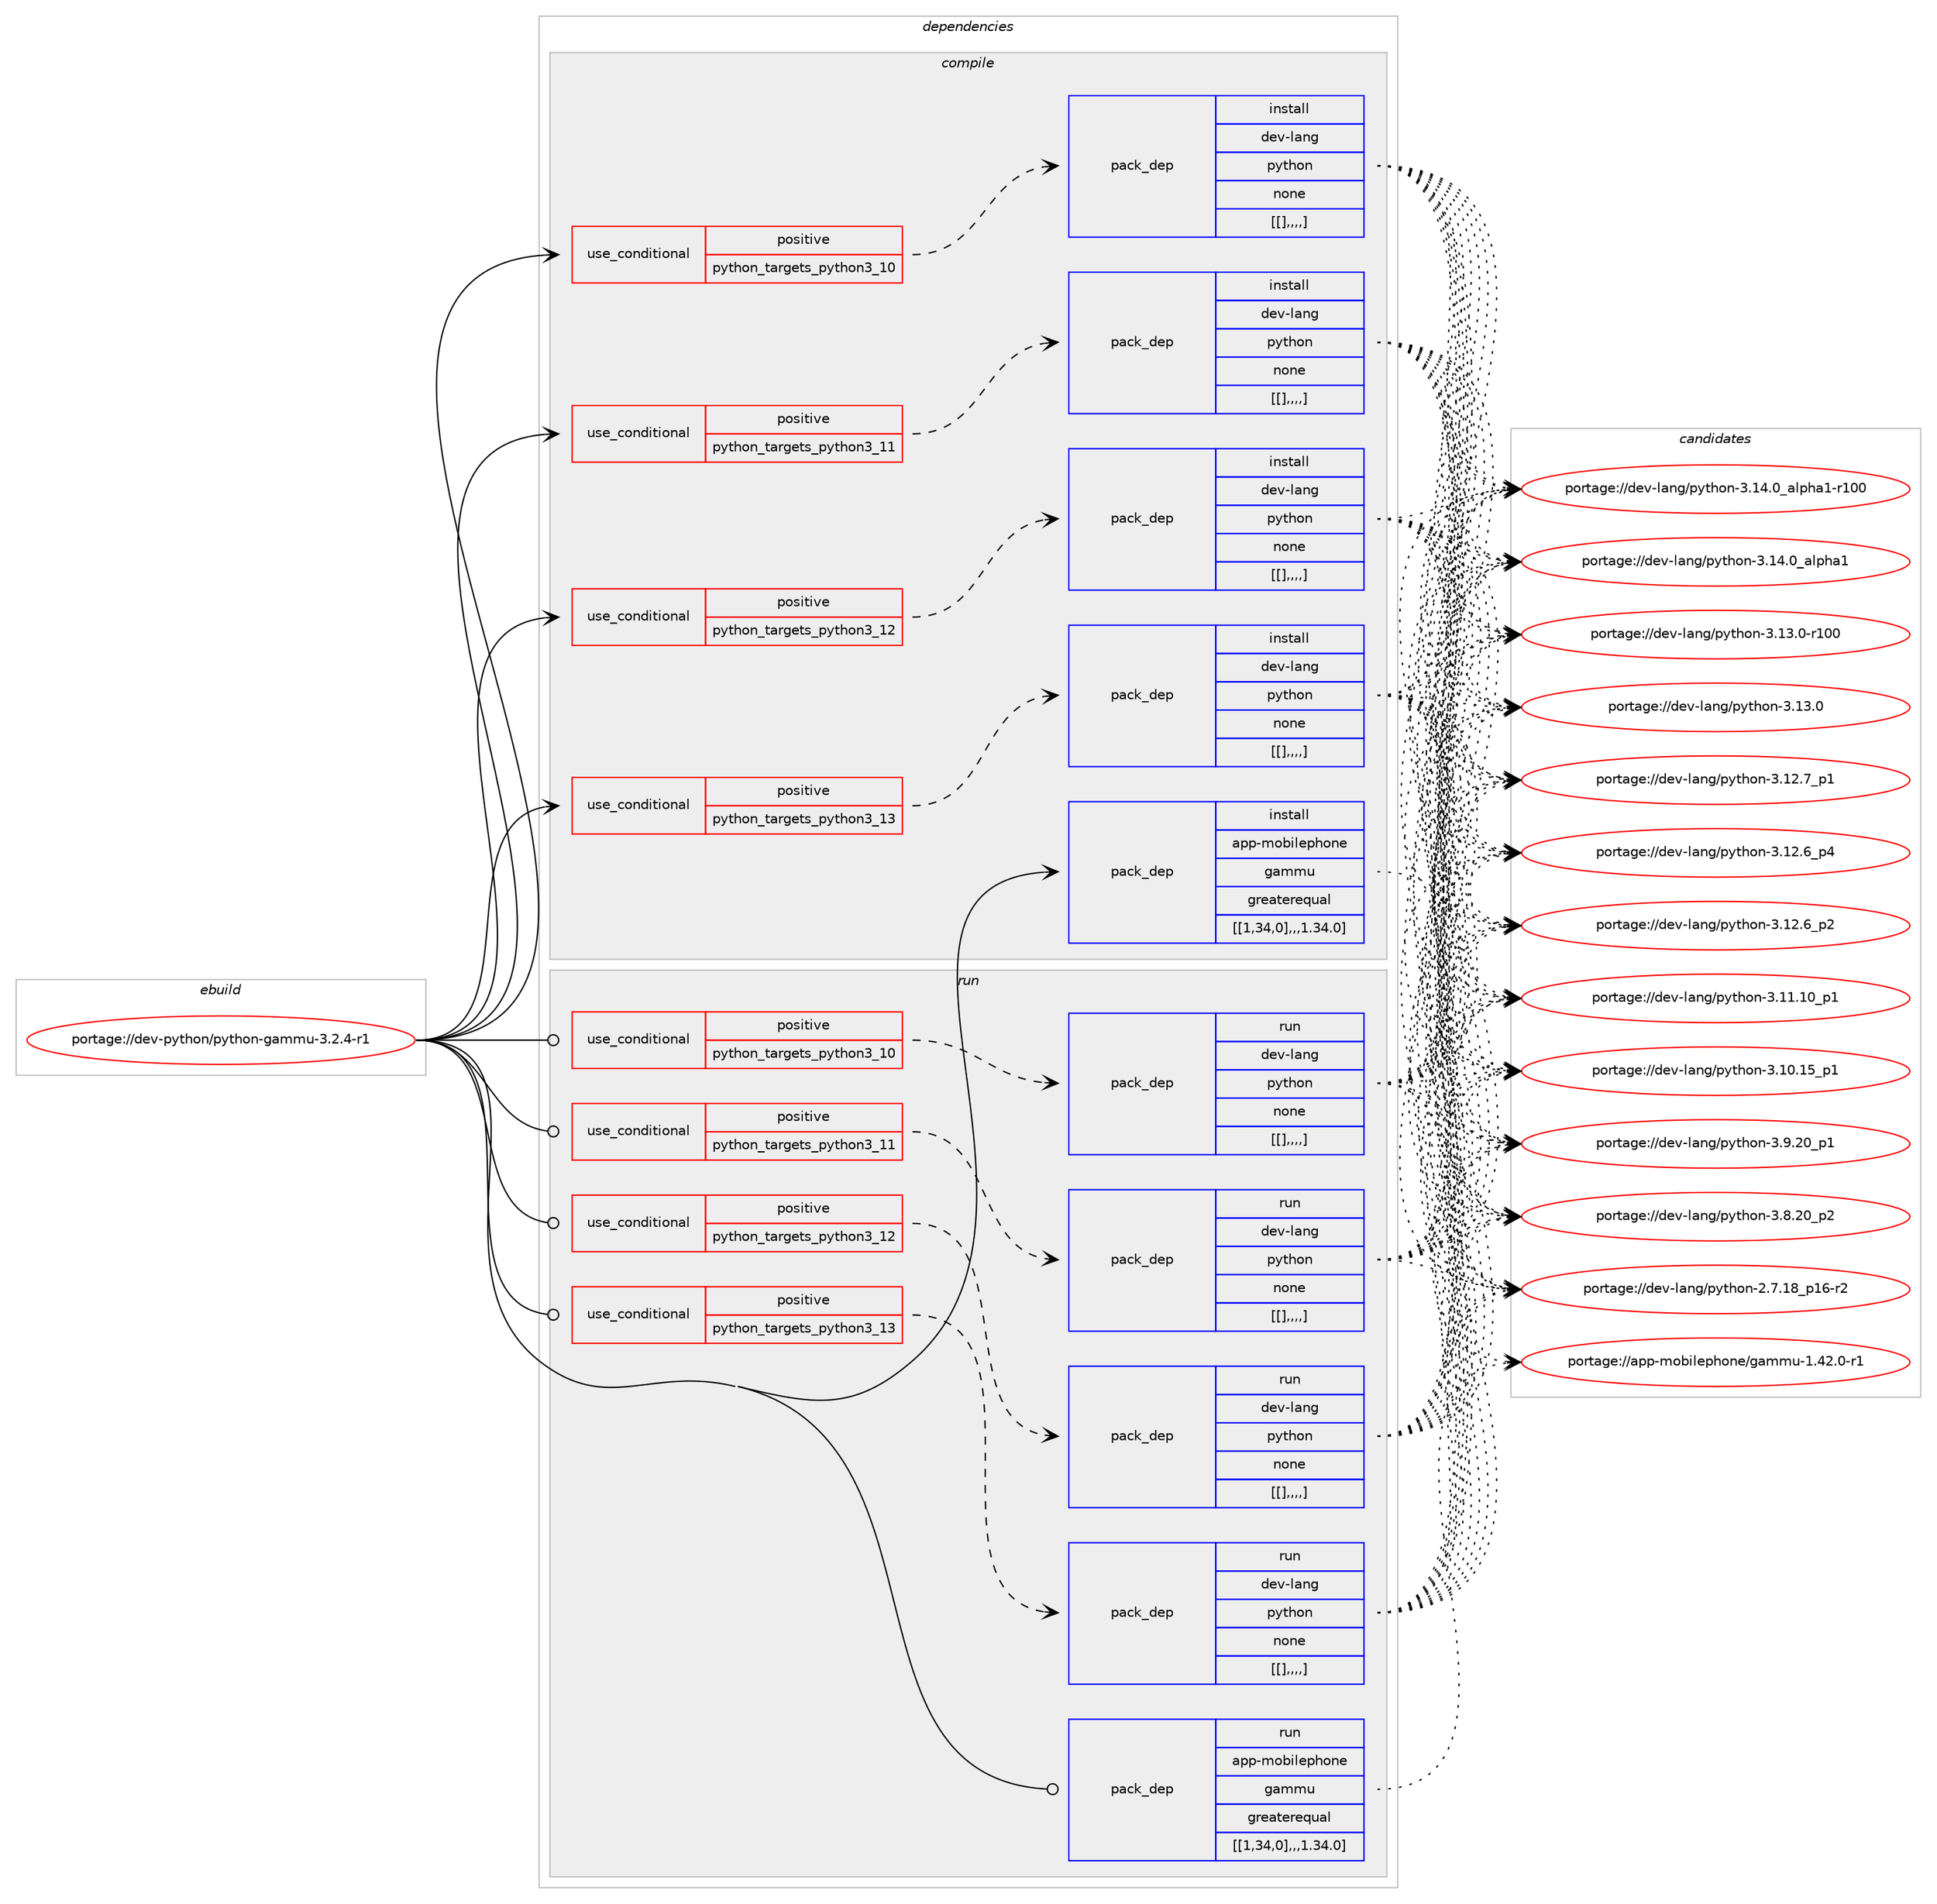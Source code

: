 digraph prolog {

# *************
# Graph options
# *************

newrank=true;
concentrate=true;
compound=true;
graph [rankdir=LR,fontname=Helvetica,fontsize=10,ranksep=1.5];#, ranksep=2.5, nodesep=0.2];
edge  [arrowhead=vee];
node  [fontname=Helvetica,fontsize=10];

# **********
# The ebuild
# **********

subgraph cluster_leftcol {
color=gray;
label=<<i>ebuild</i>>;
id [label="portage://dev-python/python-gammu-3.2.4-r1", color=red, width=4, href="../dev-python/python-gammu-3.2.4-r1.svg"];
}

# ****************
# The dependencies
# ****************

subgraph cluster_midcol {
color=gray;
label=<<i>dependencies</i>>;
subgraph cluster_compile {
fillcolor="#eeeeee";
style=filled;
label=<<i>compile</i>>;
subgraph cond40845 {
dependency166422 [label=<<TABLE BORDER="0" CELLBORDER="1" CELLSPACING="0" CELLPADDING="4"><TR><TD ROWSPAN="3" CELLPADDING="10">use_conditional</TD></TR><TR><TD>positive</TD></TR><TR><TD>python_targets_python3_10</TD></TR></TABLE>>, shape=none, color=red];
subgraph pack124249 {
dependency166481 [label=<<TABLE BORDER="0" CELLBORDER="1" CELLSPACING="0" CELLPADDING="4" WIDTH="220"><TR><TD ROWSPAN="6" CELLPADDING="30">pack_dep</TD></TR><TR><TD WIDTH="110">install</TD></TR><TR><TD>dev-lang</TD></TR><TR><TD>python</TD></TR><TR><TD>none</TD></TR><TR><TD>[[],,,,]</TD></TR></TABLE>>, shape=none, color=blue];
}
dependency166422:e -> dependency166481:w [weight=20,style="dashed",arrowhead="vee"];
}
id:e -> dependency166422:w [weight=20,style="solid",arrowhead="vee"];
subgraph cond40862 {
dependency166502 [label=<<TABLE BORDER="0" CELLBORDER="1" CELLSPACING="0" CELLPADDING="4"><TR><TD ROWSPAN="3" CELLPADDING="10">use_conditional</TD></TR><TR><TD>positive</TD></TR><TR><TD>python_targets_python3_11</TD></TR></TABLE>>, shape=none, color=red];
subgraph pack124311 {
dependency166506 [label=<<TABLE BORDER="0" CELLBORDER="1" CELLSPACING="0" CELLPADDING="4" WIDTH="220"><TR><TD ROWSPAN="6" CELLPADDING="30">pack_dep</TD></TR><TR><TD WIDTH="110">install</TD></TR><TR><TD>dev-lang</TD></TR><TR><TD>python</TD></TR><TR><TD>none</TD></TR><TR><TD>[[],,,,]</TD></TR></TABLE>>, shape=none, color=blue];
}
dependency166502:e -> dependency166506:w [weight=20,style="dashed",arrowhead="vee"];
}
id:e -> dependency166502:w [weight=20,style="solid",arrowhead="vee"];
subgraph cond40869 {
dependency166515 [label=<<TABLE BORDER="0" CELLBORDER="1" CELLSPACING="0" CELLPADDING="4"><TR><TD ROWSPAN="3" CELLPADDING="10">use_conditional</TD></TR><TR><TD>positive</TD></TR><TR><TD>python_targets_python3_12</TD></TR></TABLE>>, shape=none, color=red];
subgraph pack124318 {
dependency166526 [label=<<TABLE BORDER="0" CELLBORDER="1" CELLSPACING="0" CELLPADDING="4" WIDTH="220"><TR><TD ROWSPAN="6" CELLPADDING="30">pack_dep</TD></TR><TR><TD WIDTH="110">install</TD></TR><TR><TD>dev-lang</TD></TR><TR><TD>python</TD></TR><TR><TD>none</TD></TR><TR><TD>[[],,,,]</TD></TR></TABLE>>, shape=none, color=blue];
}
dependency166515:e -> dependency166526:w [weight=20,style="dashed",arrowhead="vee"];
}
id:e -> dependency166515:w [weight=20,style="solid",arrowhead="vee"];
subgraph cond40879 {
dependency166537 [label=<<TABLE BORDER="0" CELLBORDER="1" CELLSPACING="0" CELLPADDING="4"><TR><TD ROWSPAN="3" CELLPADDING="10">use_conditional</TD></TR><TR><TD>positive</TD></TR><TR><TD>python_targets_python3_13</TD></TR></TABLE>>, shape=none, color=red];
subgraph pack124340 {
dependency166570 [label=<<TABLE BORDER="0" CELLBORDER="1" CELLSPACING="0" CELLPADDING="4" WIDTH="220"><TR><TD ROWSPAN="6" CELLPADDING="30">pack_dep</TD></TR><TR><TD WIDTH="110">install</TD></TR><TR><TD>dev-lang</TD></TR><TR><TD>python</TD></TR><TR><TD>none</TD></TR><TR><TD>[[],,,,]</TD></TR></TABLE>>, shape=none, color=blue];
}
dependency166537:e -> dependency166570:w [weight=20,style="dashed",arrowhead="vee"];
}
id:e -> dependency166537:w [weight=20,style="solid",arrowhead="vee"];
subgraph pack124369 {
dependency166609 [label=<<TABLE BORDER="0" CELLBORDER="1" CELLSPACING="0" CELLPADDING="4" WIDTH="220"><TR><TD ROWSPAN="6" CELLPADDING="30">pack_dep</TD></TR><TR><TD WIDTH="110">install</TD></TR><TR><TD>app-mobilephone</TD></TR><TR><TD>gammu</TD></TR><TR><TD>greaterequal</TD></TR><TR><TD>[[1,34,0],,,1.34.0]</TD></TR></TABLE>>, shape=none, color=blue];
}
id:e -> dependency166609:w [weight=20,style="solid",arrowhead="vee"];
}
subgraph cluster_compileandrun {
fillcolor="#eeeeee";
style=filled;
label=<<i>compile and run</i>>;
}
subgraph cluster_run {
fillcolor="#eeeeee";
style=filled;
label=<<i>run</i>>;
subgraph cond40914 {
dependency166626 [label=<<TABLE BORDER="0" CELLBORDER="1" CELLSPACING="0" CELLPADDING="4"><TR><TD ROWSPAN="3" CELLPADDING="10">use_conditional</TD></TR><TR><TD>positive</TD></TR><TR><TD>python_targets_python3_10</TD></TR></TABLE>>, shape=none, color=red];
subgraph pack124378 {
dependency166628 [label=<<TABLE BORDER="0" CELLBORDER="1" CELLSPACING="0" CELLPADDING="4" WIDTH="220"><TR><TD ROWSPAN="6" CELLPADDING="30">pack_dep</TD></TR><TR><TD WIDTH="110">run</TD></TR><TR><TD>dev-lang</TD></TR><TR><TD>python</TD></TR><TR><TD>none</TD></TR><TR><TD>[[],,,,]</TD></TR></TABLE>>, shape=none, color=blue];
}
dependency166626:e -> dependency166628:w [weight=20,style="dashed",arrowhead="vee"];
}
id:e -> dependency166626:w [weight=20,style="solid",arrowhead="odot"];
subgraph cond40922 {
dependency166667 [label=<<TABLE BORDER="0" CELLBORDER="1" CELLSPACING="0" CELLPADDING="4"><TR><TD ROWSPAN="3" CELLPADDING="10">use_conditional</TD></TR><TR><TD>positive</TD></TR><TR><TD>python_targets_python3_11</TD></TR></TABLE>>, shape=none, color=red];
subgraph pack124401 {
dependency166668 [label=<<TABLE BORDER="0" CELLBORDER="1" CELLSPACING="0" CELLPADDING="4" WIDTH="220"><TR><TD ROWSPAN="6" CELLPADDING="30">pack_dep</TD></TR><TR><TD WIDTH="110">run</TD></TR><TR><TD>dev-lang</TD></TR><TR><TD>python</TD></TR><TR><TD>none</TD></TR><TR><TD>[[],,,,]</TD></TR></TABLE>>, shape=none, color=blue];
}
dependency166667:e -> dependency166668:w [weight=20,style="dashed",arrowhead="vee"];
}
id:e -> dependency166667:w [weight=20,style="solid",arrowhead="odot"];
subgraph cond40938 {
dependency166739 [label=<<TABLE BORDER="0" CELLBORDER="1" CELLSPACING="0" CELLPADDING="4"><TR><TD ROWSPAN="3" CELLPADDING="10">use_conditional</TD></TR><TR><TD>positive</TD></TR><TR><TD>python_targets_python3_12</TD></TR></TABLE>>, shape=none, color=red];
subgraph pack124474 {
dependency166797 [label=<<TABLE BORDER="0" CELLBORDER="1" CELLSPACING="0" CELLPADDING="4" WIDTH="220"><TR><TD ROWSPAN="6" CELLPADDING="30">pack_dep</TD></TR><TR><TD WIDTH="110">run</TD></TR><TR><TD>dev-lang</TD></TR><TR><TD>python</TD></TR><TR><TD>none</TD></TR><TR><TD>[[],,,,]</TD></TR></TABLE>>, shape=none, color=blue];
}
dependency166739:e -> dependency166797:w [weight=20,style="dashed",arrowhead="vee"];
}
id:e -> dependency166739:w [weight=20,style="solid",arrowhead="odot"];
subgraph cond40989 {
dependency166804 [label=<<TABLE BORDER="0" CELLBORDER="1" CELLSPACING="0" CELLPADDING="4"><TR><TD ROWSPAN="3" CELLPADDING="10">use_conditional</TD></TR><TR><TD>positive</TD></TR><TR><TD>python_targets_python3_13</TD></TR></TABLE>>, shape=none, color=red];
subgraph pack124495 {
dependency166840 [label=<<TABLE BORDER="0" CELLBORDER="1" CELLSPACING="0" CELLPADDING="4" WIDTH="220"><TR><TD ROWSPAN="6" CELLPADDING="30">pack_dep</TD></TR><TR><TD WIDTH="110">run</TD></TR><TR><TD>dev-lang</TD></TR><TR><TD>python</TD></TR><TR><TD>none</TD></TR><TR><TD>[[],,,,]</TD></TR></TABLE>>, shape=none, color=blue];
}
dependency166804:e -> dependency166840:w [weight=20,style="dashed",arrowhead="vee"];
}
id:e -> dependency166804:w [weight=20,style="solid",arrowhead="odot"];
subgraph pack124535 {
dependency166912 [label=<<TABLE BORDER="0" CELLBORDER="1" CELLSPACING="0" CELLPADDING="4" WIDTH="220"><TR><TD ROWSPAN="6" CELLPADDING="30">pack_dep</TD></TR><TR><TD WIDTH="110">run</TD></TR><TR><TD>app-mobilephone</TD></TR><TR><TD>gammu</TD></TR><TR><TD>greaterequal</TD></TR><TR><TD>[[1,34,0],,,1.34.0]</TD></TR></TABLE>>, shape=none, color=blue];
}
id:e -> dependency166912:w [weight=20,style="solid",arrowhead="odot"];
}
}

# **************
# The candidates
# **************

subgraph cluster_choices {
rank=same;
color=gray;
label=<<i>candidates</i>>;

subgraph choice124294 {
color=black;
nodesep=1;
choice100101118451089711010347112121116104111110455146495246489597108112104974945114494848 [label="portage://dev-lang/python-3.14.0_alpha1-r100", color=red, width=4,href="../dev-lang/python-3.14.0_alpha1-r100.svg"];
choice1001011184510897110103471121211161041111104551464952464895971081121049749 [label="portage://dev-lang/python-3.14.0_alpha1", color=red, width=4,href="../dev-lang/python-3.14.0_alpha1.svg"];
choice1001011184510897110103471121211161041111104551464951464845114494848 [label="portage://dev-lang/python-3.13.0-r100", color=red, width=4,href="../dev-lang/python-3.13.0-r100.svg"];
choice10010111845108971101034711212111610411111045514649514648 [label="portage://dev-lang/python-3.13.0", color=red, width=4,href="../dev-lang/python-3.13.0.svg"];
choice100101118451089711010347112121116104111110455146495046559511249 [label="portage://dev-lang/python-3.12.7_p1", color=red, width=4,href="../dev-lang/python-3.12.7_p1.svg"];
choice100101118451089711010347112121116104111110455146495046549511252 [label="portage://dev-lang/python-3.12.6_p4", color=red, width=4,href="../dev-lang/python-3.12.6_p4.svg"];
choice100101118451089711010347112121116104111110455146495046549511250 [label="portage://dev-lang/python-3.12.6_p2", color=red, width=4,href="../dev-lang/python-3.12.6_p2.svg"];
choice10010111845108971101034711212111610411111045514649494649489511249 [label="portage://dev-lang/python-3.11.10_p1", color=red, width=4,href="../dev-lang/python-3.11.10_p1.svg"];
choice10010111845108971101034711212111610411111045514649484649539511249 [label="portage://dev-lang/python-3.10.15_p1", color=red, width=4,href="../dev-lang/python-3.10.15_p1.svg"];
choice100101118451089711010347112121116104111110455146574650489511249 [label="portage://dev-lang/python-3.9.20_p1", color=red, width=4,href="../dev-lang/python-3.9.20_p1.svg"];
choice100101118451089711010347112121116104111110455146564650489511250 [label="portage://dev-lang/python-3.8.20_p2", color=red, width=4,href="../dev-lang/python-3.8.20_p2.svg"];
choice100101118451089711010347112121116104111110455046554649569511249544511450 [label="portage://dev-lang/python-2.7.18_p16-r2", color=red, width=4,href="../dev-lang/python-2.7.18_p16-r2.svg"];
dependency166481:e -> choice100101118451089711010347112121116104111110455146495246489597108112104974945114494848:w [style=dotted,weight="100"];
dependency166481:e -> choice1001011184510897110103471121211161041111104551464952464895971081121049749:w [style=dotted,weight="100"];
dependency166481:e -> choice1001011184510897110103471121211161041111104551464951464845114494848:w [style=dotted,weight="100"];
dependency166481:e -> choice10010111845108971101034711212111610411111045514649514648:w [style=dotted,weight="100"];
dependency166481:e -> choice100101118451089711010347112121116104111110455146495046559511249:w [style=dotted,weight="100"];
dependency166481:e -> choice100101118451089711010347112121116104111110455146495046549511252:w [style=dotted,weight="100"];
dependency166481:e -> choice100101118451089711010347112121116104111110455146495046549511250:w [style=dotted,weight="100"];
dependency166481:e -> choice10010111845108971101034711212111610411111045514649494649489511249:w [style=dotted,weight="100"];
dependency166481:e -> choice10010111845108971101034711212111610411111045514649484649539511249:w [style=dotted,weight="100"];
dependency166481:e -> choice100101118451089711010347112121116104111110455146574650489511249:w [style=dotted,weight="100"];
dependency166481:e -> choice100101118451089711010347112121116104111110455146564650489511250:w [style=dotted,weight="100"];
dependency166481:e -> choice100101118451089711010347112121116104111110455046554649569511249544511450:w [style=dotted,weight="100"];
}
subgraph choice124305 {
color=black;
nodesep=1;
choice100101118451089711010347112121116104111110455146495246489597108112104974945114494848 [label="portage://dev-lang/python-3.14.0_alpha1-r100", color=red, width=4,href="../dev-lang/python-3.14.0_alpha1-r100.svg"];
choice1001011184510897110103471121211161041111104551464952464895971081121049749 [label="portage://dev-lang/python-3.14.0_alpha1", color=red, width=4,href="../dev-lang/python-3.14.0_alpha1.svg"];
choice1001011184510897110103471121211161041111104551464951464845114494848 [label="portage://dev-lang/python-3.13.0-r100", color=red, width=4,href="../dev-lang/python-3.13.0-r100.svg"];
choice10010111845108971101034711212111610411111045514649514648 [label="portage://dev-lang/python-3.13.0", color=red, width=4,href="../dev-lang/python-3.13.0.svg"];
choice100101118451089711010347112121116104111110455146495046559511249 [label="portage://dev-lang/python-3.12.7_p1", color=red, width=4,href="../dev-lang/python-3.12.7_p1.svg"];
choice100101118451089711010347112121116104111110455146495046549511252 [label="portage://dev-lang/python-3.12.6_p4", color=red, width=4,href="../dev-lang/python-3.12.6_p4.svg"];
choice100101118451089711010347112121116104111110455146495046549511250 [label="portage://dev-lang/python-3.12.6_p2", color=red, width=4,href="../dev-lang/python-3.12.6_p2.svg"];
choice10010111845108971101034711212111610411111045514649494649489511249 [label="portage://dev-lang/python-3.11.10_p1", color=red, width=4,href="../dev-lang/python-3.11.10_p1.svg"];
choice10010111845108971101034711212111610411111045514649484649539511249 [label="portage://dev-lang/python-3.10.15_p1", color=red, width=4,href="../dev-lang/python-3.10.15_p1.svg"];
choice100101118451089711010347112121116104111110455146574650489511249 [label="portage://dev-lang/python-3.9.20_p1", color=red, width=4,href="../dev-lang/python-3.9.20_p1.svg"];
choice100101118451089711010347112121116104111110455146564650489511250 [label="portage://dev-lang/python-3.8.20_p2", color=red, width=4,href="../dev-lang/python-3.8.20_p2.svg"];
choice100101118451089711010347112121116104111110455046554649569511249544511450 [label="portage://dev-lang/python-2.7.18_p16-r2", color=red, width=4,href="../dev-lang/python-2.7.18_p16-r2.svg"];
dependency166506:e -> choice100101118451089711010347112121116104111110455146495246489597108112104974945114494848:w [style=dotted,weight="100"];
dependency166506:e -> choice1001011184510897110103471121211161041111104551464952464895971081121049749:w [style=dotted,weight="100"];
dependency166506:e -> choice1001011184510897110103471121211161041111104551464951464845114494848:w [style=dotted,weight="100"];
dependency166506:e -> choice10010111845108971101034711212111610411111045514649514648:w [style=dotted,weight="100"];
dependency166506:e -> choice100101118451089711010347112121116104111110455146495046559511249:w [style=dotted,weight="100"];
dependency166506:e -> choice100101118451089711010347112121116104111110455146495046549511252:w [style=dotted,weight="100"];
dependency166506:e -> choice100101118451089711010347112121116104111110455146495046549511250:w [style=dotted,weight="100"];
dependency166506:e -> choice10010111845108971101034711212111610411111045514649494649489511249:w [style=dotted,weight="100"];
dependency166506:e -> choice10010111845108971101034711212111610411111045514649484649539511249:w [style=dotted,weight="100"];
dependency166506:e -> choice100101118451089711010347112121116104111110455146574650489511249:w [style=dotted,weight="100"];
dependency166506:e -> choice100101118451089711010347112121116104111110455146564650489511250:w [style=dotted,weight="100"];
dependency166506:e -> choice100101118451089711010347112121116104111110455046554649569511249544511450:w [style=dotted,weight="100"];
}
subgraph choice124327 {
color=black;
nodesep=1;
choice100101118451089711010347112121116104111110455146495246489597108112104974945114494848 [label="portage://dev-lang/python-3.14.0_alpha1-r100", color=red, width=4,href="../dev-lang/python-3.14.0_alpha1-r100.svg"];
choice1001011184510897110103471121211161041111104551464952464895971081121049749 [label="portage://dev-lang/python-3.14.0_alpha1", color=red, width=4,href="../dev-lang/python-3.14.0_alpha1.svg"];
choice1001011184510897110103471121211161041111104551464951464845114494848 [label="portage://dev-lang/python-3.13.0-r100", color=red, width=4,href="../dev-lang/python-3.13.0-r100.svg"];
choice10010111845108971101034711212111610411111045514649514648 [label="portage://dev-lang/python-3.13.0", color=red, width=4,href="../dev-lang/python-3.13.0.svg"];
choice100101118451089711010347112121116104111110455146495046559511249 [label="portage://dev-lang/python-3.12.7_p1", color=red, width=4,href="../dev-lang/python-3.12.7_p1.svg"];
choice100101118451089711010347112121116104111110455146495046549511252 [label="portage://dev-lang/python-3.12.6_p4", color=red, width=4,href="../dev-lang/python-3.12.6_p4.svg"];
choice100101118451089711010347112121116104111110455146495046549511250 [label="portage://dev-lang/python-3.12.6_p2", color=red, width=4,href="../dev-lang/python-3.12.6_p2.svg"];
choice10010111845108971101034711212111610411111045514649494649489511249 [label="portage://dev-lang/python-3.11.10_p1", color=red, width=4,href="../dev-lang/python-3.11.10_p1.svg"];
choice10010111845108971101034711212111610411111045514649484649539511249 [label="portage://dev-lang/python-3.10.15_p1", color=red, width=4,href="../dev-lang/python-3.10.15_p1.svg"];
choice100101118451089711010347112121116104111110455146574650489511249 [label="portage://dev-lang/python-3.9.20_p1", color=red, width=4,href="../dev-lang/python-3.9.20_p1.svg"];
choice100101118451089711010347112121116104111110455146564650489511250 [label="portage://dev-lang/python-3.8.20_p2", color=red, width=4,href="../dev-lang/python-3.8.20_p2.svg"];
choice100101118451089711010347112121116104111110455046554649569511249544511450 [label="portage://dev-lang/python-2.7.18_p16-r2", color=red, width=4,href="../dev-lang/python-2.7.18_p16-r2.svg"];
dependency166526:e -> choice100101118451089711010347112121116104111110455146495246489597108112104974945114494848:w [style=dotted,weight="100"];
dependency166526:e -> choice1001011184510897110103471121211161041111104551464952464895971081121049749:w [style=dotted,weight="100"];
dependency166526:e -> choice1001011184510897110103471121211161041111104551464951464845114494848:w [style=dotted,weight="100"];
dependency166526:e -> choice10010111845108971101034711212111610411111045514649514648:w [style=dotted,weight="100"];
dependency166526:e -> choice100101118451089711010347112121116104111110455146495046559511249:w [style=dotted,weight="100"];
dependency166526:e -> choice100101118451089711010347112121116104111110455146495046549511252:w [style=dotted,weight="100"];
dependency166526:e -> choice100101118451089711010347112121116104111110455146495046549511250:w [style=dotted,weight="100"];
dependency166526:e -> choice10010111845108971101034711212111610411111045514649494649489511249:w [style=dotted,weight="100"];
dependency166526:e -> choice10010111845108971101034711212111610411111045514649484649539511249:w [style=dotted,weight="100"];
dependency166526:e -> choice100101118451089711010347112121116104111110455146574650489511249:w [style=dotted,weight="100"];
dependency166526:e -> choice100101118451089711010347112121116104111110455146564650489511250:w [style=dotted,weight="100"];
dependency166526:e -> choice100101118451089711010347112121116104111110455046554649569511249544511450:w [style=dotted,weight="100"];
}
subgraph choice124338 {
color=black;
nodesep=1;
choice100101118451089711010347112121116104111110455146495246489597108112104974945114494848 [label="portage://dev-lang/python-3.14.0_alpha1-r100", color=red, width=4,href="../dev-lang/python-3.14.0_alpha1-r100.svg"];
choice1001011184510897110103471121211161041111104551464952464895971081121049749 [label="portage://dev-lang/python-3.14.0_alpha1", color=red, width=4,href="../dev-lang/python-3.14.0_alpha1.svg"];
choice1001011184510897110103471121211161041111104551464951464845114494848 [label="portage://dev-lang/python-3.13.0-r100", color=red, width=4,href="../dev-lang/python-3.13.0-r100.svg"];
choice10010111845108971101034711212111610411111045514649514648 [label="portage://dev-lang/python-3.13.0", color=red, width=4,href="../dev-lang/python-3.13.0.svg"];
choice100101118451089711010347112121116104111110455146495046559511249 [label="portage://dev-lang/python-3.12.7_p1", color=red, width=4,href="../dev-lang/python-3.12.7_p1.svg"];
choice100101118451089711010347112121116104111110455146495046549511252 [label="portage://dev-lang/python-3.12.6_p4", color=red, width=4,href="../dev-lang/python-3.12.6_p4.svg"];
choice100101118451089711010347112121116104111110455146495046549511250 [label="portage://dev-lang/python-3.12.6_p2", color=red, width=4,href="../dev-lang/python-3.12.6_p2.svg"];
choice10010111845108971101034711212111610411111045514649494649489511249 [label="portage://dev-lang/python-3.11.10_p1", color=red, width=4,href="../dev-lang/python-3.11.10_p1.svg"];
choice10010111845108971101034711212111610411111045514649484649539511249 [label="portage://dev-lang/python-3.10.15_p1", color=red, width=4,href="../dev-lang/python-3.10.15_p1.svg"];
choice100101118451089711010347112121116104111110455146574650489511249 [label="portage://dev-lang/python-3.9.20_p1", color=red, width=4,href="../dev-lang/python-3.9.20_p1.svg"];
choice100101118451089711010347112121116104111110455146564650489511250 [label="portage://dev-lang/python-3.8.20_p2", color=red, width=4,href="../dev-lang/python-3.8.20_p2.svg"];
choice100101118451089711010347112121116104111110455046554649569511249544511450 [label="portage://dev-lang/python-2.7.18_p16-r2", color=red, width=4,href="../dev-lang/python-2.7.18_p16-r2.svg"];
dependency166570:e -> choice100101118451089711010347112121116104111110455146495246489597108112104974945114494848:w [style=dotted,weight="100"];
dependency166570:e -> choice1001011184510897110103471121211161041111104551464952464895971081121049749:w [style=dotted,weight="100"];
dependency166570:e -> choice1001011184510897110103471121211161041111104551464951464845114494848:w [style=dotted,weight="100"];
dependency166570:e -> choice10010111845108971101034711212111610411111045514649514648:w [style=dotted,weight="100"];
dependency166570:e -> choice100101118451089711010347112121116104111110455146495046559511249:w [style=dotted,weight="100"];
dependency166570:e -> choice100101118451089711010347112121116104111110455146495046549511252:w [style=dotted,weight="100"];
dependency166570:e -> choice100101118451089711010347112121116104111110455146495046549511250:w [style=dotted,weight="100"];
dependency166570:e -> choice10010111845108971101034711212111610411111045514649494649489511249:w [style=dotted,weight="100"];
dependency166570:e -> choice10010111845108971101034711212111610411111045514649484649539511249:w [style=dotted,weight="100"];
dependency166570:e -> choice100101118451089711010347112121116104111110455146574650489511249:w [style=dotted,weight="100"];
dependency166570:e -> choice100101118451089711010347112121116104111110455146564650489511250:w [style=dotted,weight="100"];
dependency166570:e -> choice100101118451089711010347112121116104111110455046554649569511249544511450:w [style=dotted,weight="100"];
}
subgraph choice124347 {
color=black;
nodesep=1;
choice9711211245109111981051081011121041111101014710397109109117454946525046484511449 [label="portage://app-mobilephone/gammu-1.42.0-r1", color=red, width=4,href="../app-mobilephone/gammu-1.42.0-r1.svg"];
dependency166609:e -> choice9711211245109111981051081011121041111101014710397109109117454946525046484511449:w [style=dotted,weight="100"];
}
subgraph choice124349 {
color=black;
nodesep=1;
choice100101118451089711010347112121116104111110455146495246489597108112104974945114494848 [label="portage://dev-lang/python-3.14.0_alpha1-r100", color=red, width=4,href="../dev-lang/python-3.14.0_alpha1-r100.svg"];
choice1001011184510897110103471121211161041111104551464952464895971081121049749 [label="portage://dev-lang/python-3.14.0_alpha1", color=red, width=4,href="../dev-lang/python-3.14.0_alpha1.svg"];
choice1001011184510897110103471121211161041111104551464951464845114494848 [label="portage://dev-lang/python-3.13.0-r100", color=red, width=4,href="../dev-lang/python-3.13.0-r100.svg"];
choice10010111845108971101034711212111610411111045514649514648 [label="portage://dev-lang/python-3.13.0", color=red, width=4,href="../dev-lang/python-3.13.0.svg"];
choice100101118451089711010347112121116104111110455146495046559511249 [label="portage://dev-lang/python-3.12.7_p1", color=red, width=4,href="../dev-lang/python-3.12.7_p1.svg"];
choice100101118451089711010347112121116104111110455146495046549511252 [label="portage://dev-lang/python-3.12.6_p4", color=red, width=4,href="../dev-lang/python-3.12.6_p4.svg"];
choice100101118451089711010347112121116104111110455146495046549511250 [label="portage://dev-lang/python-3.12.6_p2", color=red, width=4,href="../dev-lang/python-3.12.6_p2.svg"];
choice10010111845108971101034711212111610411111045514649494649489511249 [label="portage://dev-lang/python-3.11.10_p1", color=red, width=4,href="../dev-lang/python-3.11.10_p1.svg"];
choice10010111845108971101034711212111610411111045514649484649539511249 [label="portage://dev-lang/python-3.10.15_p1", color=red, width=4,href="../dev-lang/python-3.10.15_p1.svg"];
choice100101118451089711010347112121116104111110455146574650489511249 [label="portage://dev-lang/python-3.9.20_p1", color=red, width=4,href="../dev-lang/python-3.9.20_p1.svg"];
choice100101118451089711010347112121116104111110455146564650489511250 [label="portage://dev-lang/python-3.8.20_p2", color=red, width=4,href="../dev-lang/python-3.8.20_p2.svg"];
choice100101118451089711010347112121116104111110455046554649569511249544511450 [label="portage://dev-lang/python-2.7.18_p16-r2", color=red, width=4,href="../dev-lang/python-2.7.18_p16-r2.svg"];
dependency166628:e -> choice100101118451089711010347112121116104111110455146495246489597108112104974945114494848:w [style=dotted,weight="100"];
dependency166628:e -> choice1001011184510897110103471121211161041111104551464952464895971081121049749:w [style=dotted,weight="100"];
dependency166628:e -> choice1001011184510897110103471121211161041111104551464951464845114494848:w [style=dotted,weight="100"];
dependency166628:e -> choice10010111845108971101034711212111610411111045514649514648:w [style=dotted,weight="100"];
dependency166628:e -> choice100101118451089711010347112121116104111110455146495046559511249:w [style=dotted,weight="100"];
dependency166628:e -> choice100101118451089711010347112121116104111110455146495046549511252:w [style=dotted,weight="100"];
dependency166628:e -> choice100101118451089711010347112121116104111110455146495046549511250:w [style=dotted,weight="100"];
dependency166628:e -> choice10010111845108971101034711212111610411111045514649494649489511249:w [style=dotted,weight="100"];
dependency166628:e -> choice10010111845108971101034711212111610411111045514649484649539511249:w [style=dotted,weight="100"];
dependency166628:e -> choice100101118451089711010347112121116104111110455146574650489511249:w [style=dotted,weight="100"];
dependency166628:e -> choice100101118451089711010347112121116104111110455146564650489511250:w [style=dotted,weight="100"];
dependency166628:e -> choice100101118451089711010347112121116104111110455046554649569511249544511450:w [style=dotted,weight="100"];
}
subgraph choice124366 {
color=black;
nodesep=1;
choice100101118451089711010347112121116104111110455146495246489597108112104974945114494848 [label="portage://dev-lang/python-3.14.0_alpha1-r100", color=red, width=4,href="../dev-lang/python-3.14.0_alpha1-r100.svg"];
choice1001011184510897110103471121211161041111104551464952464895971081121049749 [label="portage://dev-lang/python-3.14.0_alpha1", color=red, width=4,href="../dev-lang/python-3.14.0_alpha1.svg"];
choice1001011184510897110103471121211161041111104551464951464845114494848 [label="portage://dev-lang/python-3.13.0-r100", color=red, width=4,href="../dev-lang/python-3.13.0-r100.svg"];
choice10010111845108971101034711212111610411111045514649514648 [label="portage://dev-lang/python-3.13.0", color=red, width=4,href="../dev-lang/python-3.13.0.svg"];
choice100101118451089711010347112121116104111110455146495046559511249 [label="portage://dev-lang/python-3.12.7_p1", color=red, width=4,href="../dev-lang/python-3.12.7_p1.svg"];
choice100101118451089711010347112121116104111110455146495046549511252 [label="portage://dev-lang/python-3.12.6_p4", color=red, width=4,href="../dev-lang/python-3.12.6_p4.svg"];
choice100101118451089711010347112121116104111110455146495046549511250 [label="portage://dev-lang/python-3.12.6_p2", color=red, width=4,href="../dev-lang/python-3.12.6_p2.svg"];
choice10010111845108971101034711212111610411111045514649494649489511249 [label="portage://dev-lang/python-3.11.10_p1", color=red, width=4,href="../dev-lang/python-3.11.10_p1.svg"];
choice10010111845108971101034711212111610411111045514649484649539511249 [label="portage://dev-lang/python-3.10.15_p1", color=red, width=4,href="../dev-lang/python-3.10.15_p1.svg"];
choice100101118451089711010347112121116104111110455146574650489511249 [label="portage://dev-lang/python-3.9.20_p1", color=red, width=4,href="../dev-lang/python-3.9.20_p1.svg"];
choice100101118451089711010347112121116104111110455146564650489511250 [label="portage://dev-lang/python-3.8.20_p2", color=red, width=4,href="../dev-lang/python-3.8.20_p2.svg"];
choice100101118451089711010347112121116104111110455046554649569511249544511450 [label="portage://dev-lang/python-2.7.18_p16-r2", color=red, width=4,href="../dev-lang/python-2.7.18_p16-r2.svg"];
dependency166668:e -> choice100101118451089711010347112121116104111110455146495246489597108112104974945114494848:w [style=dotted,weight="100"];
dependency166668:e -> choice1001011184510897110103471121211161041111104551464952464895971081121049749:w [style=dotted,weight="100"];
dependency166668:e -> choice1001011184510897110103471121211161041111104551464951464845114494848:w [style=dotted,weight="100"];
dependency166668:e -> choice10010111845108971101034711212111610411111045514649514648:w [style=dotted,weight="100"];
dependency166668:e -> choice100101118451089711010347112121116104111110455146495046559511249:w [style=dotted,weight="100"];
dependency166668:e -> choice100101118451089711010347112121116104111110455146495046549511252:w [style=dotted,weight="100"];
dependency166668:e -> choice100101118451089711010347112121116104111110455146495046549511250:w [style=dotted,weight="100"];
dependency166668:e -> choice10010111845108971101034711212111610411111045514649494649489511249:w [style=dotted,weight="100"];
dependency166668:e -> choice10010111845108971101034711212111610411111045514649484649539511249:w [style=dotted,weight="100"];
dependency166668:e -> choice100101118451089711010347112121116104111110455146574650489511249:w [style=dotted,weight="100"];
dependency166668:e -> choice100101118451089711010347112121116104111110455146564650489511250:w [style=dotted,weight="100"];
dependency166668:e -> choice100101118451089711010347112121116104111110455046554649569511249544511450:w [style=dotted,weight="100"];
}
subgraph choice124397 {
color=black;
nodesep=1;
choice100101118451089711010347112121116104111110455146495246489597108112104974945114494848 [label="portage://dev-lang/python-3.14.0_alpha1-r100", color=red, width=4,href="../dev-lang/python-3.14.0_alpha1-r100.svg"];
choice1001011184510897110103471121211161041111104551464952464895971081121049749 [label="portage://dev-lang/python-3.14.0_alpha1", color=red, width=4,href="../dev-lang/python-3.14.0_alpha1.svg"];
choice1001011184510897110103471121211161041111104551464951464845114494848 [label="portage://dev-lang/python-3.13.0-r100", color=red, width=4,href="../dev-lang/python-3.13.0-r100.svg"];
choice10010111845108971101034711212111610411111045514649514648 [label="portage://dev-lang/python-3.13.0", color=red, width=4,href="../dev-lang/python-3.13.0.svg"];
choice100101118451089711010347112121116104111110455146495046559511249 [label="portage://dev-lang/python-3.12.7_p1", color=red, width=4,href="../dev-lang/python-3.12.7_p1.svg"];
choice100101118451089711010347112121116104111110455146495046549511252 [label="portage://dev-lang/python-3.12.6_p4", color=red, width=4,href="../dev-lang/python-3.12.6_p4.svg"];
choice100101118451089711010347112121116104111110455146495046549511250 [label="portage://dev-lang/python-3.12.6_p2", color=red, width=4,href="../dev-lang/python-3.12.6_p2.svg"];
choice10010111845108971101034711212111610411111045514649494649489511249 [label="portage://dev-lang/python-3.11.10_p1", color=red, width=4,href="../dev-lang/python-3.11.10_p1.svg"];
choice10010111845108971101034711212111610411111045514649484649539511249 [label="portage://dev-lang/python-3.10.15_p1", color=red, width=4,href="../dev-lang/python-3.10.15_p1.svg"];
choice100101118451089711010347112121116104111110455146574650489511249 [label="portage://dev-lang/python-3.9.20_p1", color=red, width=4,href="../dev-lang/python-3.9.20_p1.svg"];
choice100101118451089711010347112121116104111110455146564650489511250 [label="portage://dev-lang/python-3.8.20_p2", color=red, width=4,href="../dev-lang/python-3.8.20_p2.svg"];
choice100101118451089711010347112121116104111110455046554649569511249544511450 [label="portage://dev-lang/python-2.7.18_p16-r2", color=red, width=4,href="../dev-lang/python-2.7.18_p16-r2.svg"];
dependency166797:e -> choice100101118451089711010347112121116104111110455146495246489597108112104974945114494848:w [style=dotted,weight="100"];
dependency166797:e -> choice1001011184510897110103471121211161041111104551464952464895971081121049749:w [style=dotted,weight="100"];
dependency166797:e -> choice1001011184510897110103471121211161041111104551464951464845114494848:w [style=dotted,weight="100"];
dependency166797:e -> choice10010111845108971101034711212111610411111045514649514648:w [style=dotted,weight="100"];
dependency166797:e -> choice100101118451089711010347112121116104111110455146495046559511249:w [style=dotted,weight="100"];
dependency166797:e -> choice100101118451089711010347112121116104111110455146495046549511252:w [style=dotted,weight="100"];
dependency166797:e -> choice100101118451089711010347112121116104111110455146495046549511250:w [style=dotted,weight="100"];
dependency166797:e -> choice10010111845108971101034711212111610411111045514649494649489511249:w [style=dotted,weight="100"];
dependency166797:e -> choice10010111845108971101034711212111610411111045514649484649539511249:w [style=dotted,weight="100"];
dependency166797:e -> choice100101118451089711010347112121116104111110455146574650489511249:w [style=dotted,weight="100"];
dependency166797:e -> choice100101118451089711010347112121116104111110455146564650489511250:w [style=dotted,weight="100"];
dependency166797:e -> choice100101118451089711010347112121116104111110455046554649569511249544511450:w [style=dotted,weight="100"];
}
subgraph choice124404 {
color=black;
nodesep=1;
choice100101118451089711010347112121116104111110455146495246489597108112104974945114494848 [label="portage://dev-lang/python-3.14.0_alpha1-r100", color=red, width=4,href="../dev-lang/python-3.14.0_alpha1-r100.svg"];
choice1001011184510897110103471121211161041111104551464952464895971081121049749 [label="portage://dev-lang/python-3.14.0_alpha1", color=red, width=4,href="../dev-lang/python-3.14.0_alpha1.svg"];
choice1001011184510897110103471121211161041111104551464951464845114494848 [label="portage://dev-lang/python-3.13.0-r100", color=red, width=4,href="../dev-lang/python-3.13.0-r100.svg"];
choice10010111845108971101034711212111610411111045514649514648 [label="portage://dev-lang/python-3.13.0", color=red, width=4,href="../dev-lang/python-3.13.0.svg"];
choice100101118451089711010347112121116104111110455146495046559511249 [label="portage://dev-lang/python-3.12.7_p1", color=red, width=4,href="../dev-lang/python-3.12.7_p1.svg"];
choice100101118451089711010347112121116104111110455146495046549511252 [label="portage://dev-lang/python-3.12.6_p4", color=red, width=4,href="../dev-lang/python-3.12.6_p4.svg"];
choice100101118451089711010347112121116104111110455146495046549511250 [label="portage://dev-lang/python-3.12.6_p2", color=red, width=4,href="../dev-lang/python-3.12.6_p2.svg"];
choice10010111845108971101034711212111610411111045514649494649489511249 [label="portage://dev-lang/python-3.11.10_p1", color=red, width=4,href="../dev-lang/python-3.11.10_p1.svg"];
choice10010111845108971101034711212111610411111045514649484649539511249 [label="portage://dev-lang/python-3.10.15_p1", color=red, width=4,href="../dev-lang/python-3.10.15_p1.svg"];
choice100101118451089711010347112121116104111110455146574650489511249 [label="portage://dev-lang/python-3.9.20_p1", color=red, width=4,href="../dev-lang/python-3.9.20_p1.svg"];
choice100101118451089711010347112121116104111110455146564650489511250 [label="portage://dev-lang/python-3.8.20_p2", color=red, width=4,href="../dev-lang/python-3.8.20_p2.svg"];
choice100101118451089711010347112121116104111110455046554649569511249544511450 [label="portage://dev-lang/python-2.7.18_p16-r2", color=red, width=4,href="../dev-lang/python-2.7.18_p16-r2.svg"];
dependency166840:e -> choice100101118451089711010347112121116104111110455146495246489597108112104974945114494848:w [style=dotted,weight="100"];
dependency166840:e -> choice1001011184510897110103471121211161041111104551464952464895971081121049749:w [style=dotted,weight="100"];
dependency166840:e -> choice1001011184510897110103471121211161041111104551464951464845114494848:w [style=dotted,weight="100"];
dependency166840:e -> choice10010111845108971101034711212111610411111045514649514648:w [style=dotted,weight="100"];
dependency166840:e -> choice100101118451089711010347112121116104111110455146495046559511249:w [style=dotted,weight="100"];
dependency166840:e -> choice100101118451089711010347112121116104111110455146495046549511252:w [style=dotted,weight="100"];
dependency166840:e -> choice100101118451089711010347112121116104111110455146495046549511250:w [style=dotted,weight="100"];
dependency166840:e -> choice10010111845108971101034711212111610411111045514649494649489511249:w [style=dotted,weight="100"];
dependency166840:e -> choice10010111845108971101034711212111610411111045514649484649539511249:w [style=dotted,weight="100"];
dependency166840:e -> choice100101118451089711010347112121116104111110455146574650489511249:w [style=dotted,weight="100"];
dependency166840:e -> choice100101118451089711010347112121116104111110455146564650489511250:w [style=dotted,weight="100"];
dependency166840:e -> choice100101118451089711010347112121116104111110455046554649569511249544511450:w [style=dotted,weight="100"];
}
subgraph choice124415 {
color=black;
nodesep=1;
choice9711211245109111981051081011121041111101014710397109109117454946525046484511449 [label="portage://app-mobilephone/gammu-1.42.0-r1", color=red, width=4,href="../app-mobilephone/gammu-1.42.0-r1.svg"];
dependency166912:e -> choice9711211245109111981051081011121041111101014710397109109117454946525046484511449:w [style=dotted,weight="100"];
}
}

}
